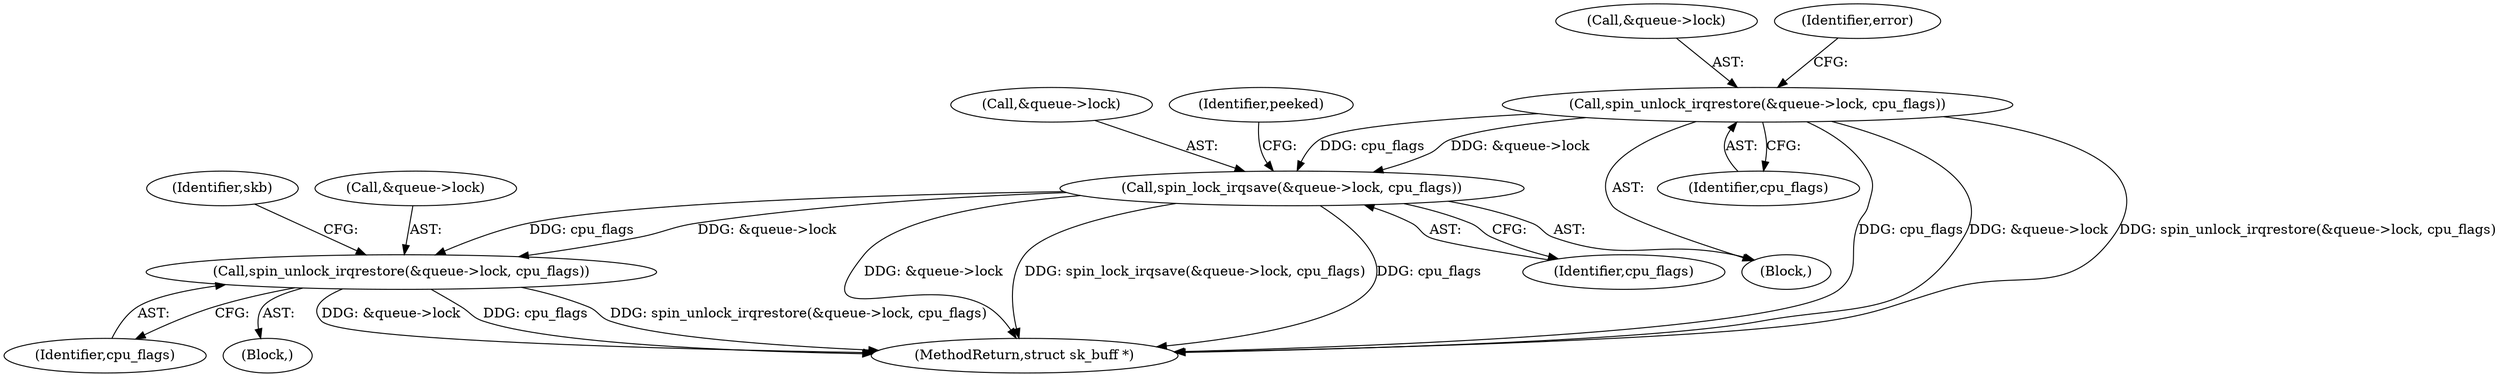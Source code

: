 digraph "0_linux_77c1090f94d1b0b5186fb13a1b71b47b1343f87f@pointer" {
"1000137" [label="(Call,spin_lock_irqsave(&queue->lock, cpu_flags))"];
"1000192" [label="(Call,spin_unlock_irqrestore(&queue->lock, cpu_flags))"];
"1000184" [label="(Call,spin_unlock_irqrestore(&queue->lock, cpu_flags))"];
"1000193" [label="(Call,&queue->lock)"];
"1000184" [label="(Call,spin_unlock_irqrestore(&queue->lock, cpu_flags))"];
"1000199" [label="(Identifier,error)"];
"1000142" [label="(Identifier,cpu_flags)"];
"1000189" [label="(Identifier,cpu_flags)"];
"1000138" [label="(Call,&queue->lock)"];
"1000191" [label="(Identifier,skb)"];
"1000185" [label="(Call,&queue->lock)"];
"1000197" [label="(Identifier,cpu_flags)"];
"1000137" [label="(Call,spin_lock_irqsave(&queue->lock, cpu_flags))"];
"1000128" [label="(Block,)"];
"1000146" [label="(Identifier,peeked)"];
"1000143" [label="(Block,)"];
"1000221" [label="(MethodReturn,struct sk_buff *)"];
"1000192" [label="(Call,spin_unlock_irqrestore(&queue->lock, cpu_flags))"];
"1000137" -> "1000128"  [label="AST: "];
"1000137" -> "1000142"  [label="CFG: "];
"1000138" -> "1000137"  [label="AST: "];
"1000142" -> "1000137"  [label="AST: "];
"1000146" -> "1000137"  [label="CFG: "];
"1000137" -> "1000221"  [label="DDG: cpu_flags"];
"1000137" -> "1000221"  [label="DDG: &queue->lock"];
"1000137" -> "1000221"  [label="DDG: spin_lock_irqsave(&queue->lock, cpu_flags)"];
"1000192" -> "1000137"  [label="DDG: &queue->lock"];
"1000192" -> "1000137"  [label="DDG: cpu_flags"];
"1000137" -> "1000184"  [label="DDG: &queue->lock"];
"1000137" -> "1000184"  [label="DDG: cpu_flags"];
"1000192" -> "1000128"  [label="AST: "];
"1000192" -> "1000197"  [label="CFG: "];
"1000193" -> "1000192"  [label="AST: "];
"1000197" -> "1000192"  [label="AST: "];
"1000199" -> "1000192"  [label="CFG: "];
"1000192" -> "1000221"  [label="DDG: cpu_flags"];
"1000192" -> "1000221"  [label="DDG: &queue->lock"];
"1000192" -> "1000221"  [label="DDG: spin_unlock_irqrestore(&queue->lock, cpu_flags)"];
"1000184" -> "1000143"  [label="AST: "];
"1000184" -> "1000189"  [label="CFG: "];
"1000185" -> "1000184"  [label="AST: "];
"1000189" -> "1000184"  [label="AST: "];
"1000191" -> "1000184"  [label="CFG: "];
"1000184" -> "1000221"  [label="DDG: &queue->lock"];
"1000184" -> "1000221"  [label="DDG: cpu_flags"];
"1000184" -> "1000221"  [label="DDG: spin_unlock_irqrestore(&queue->lock, cpu_flags)"];
}
